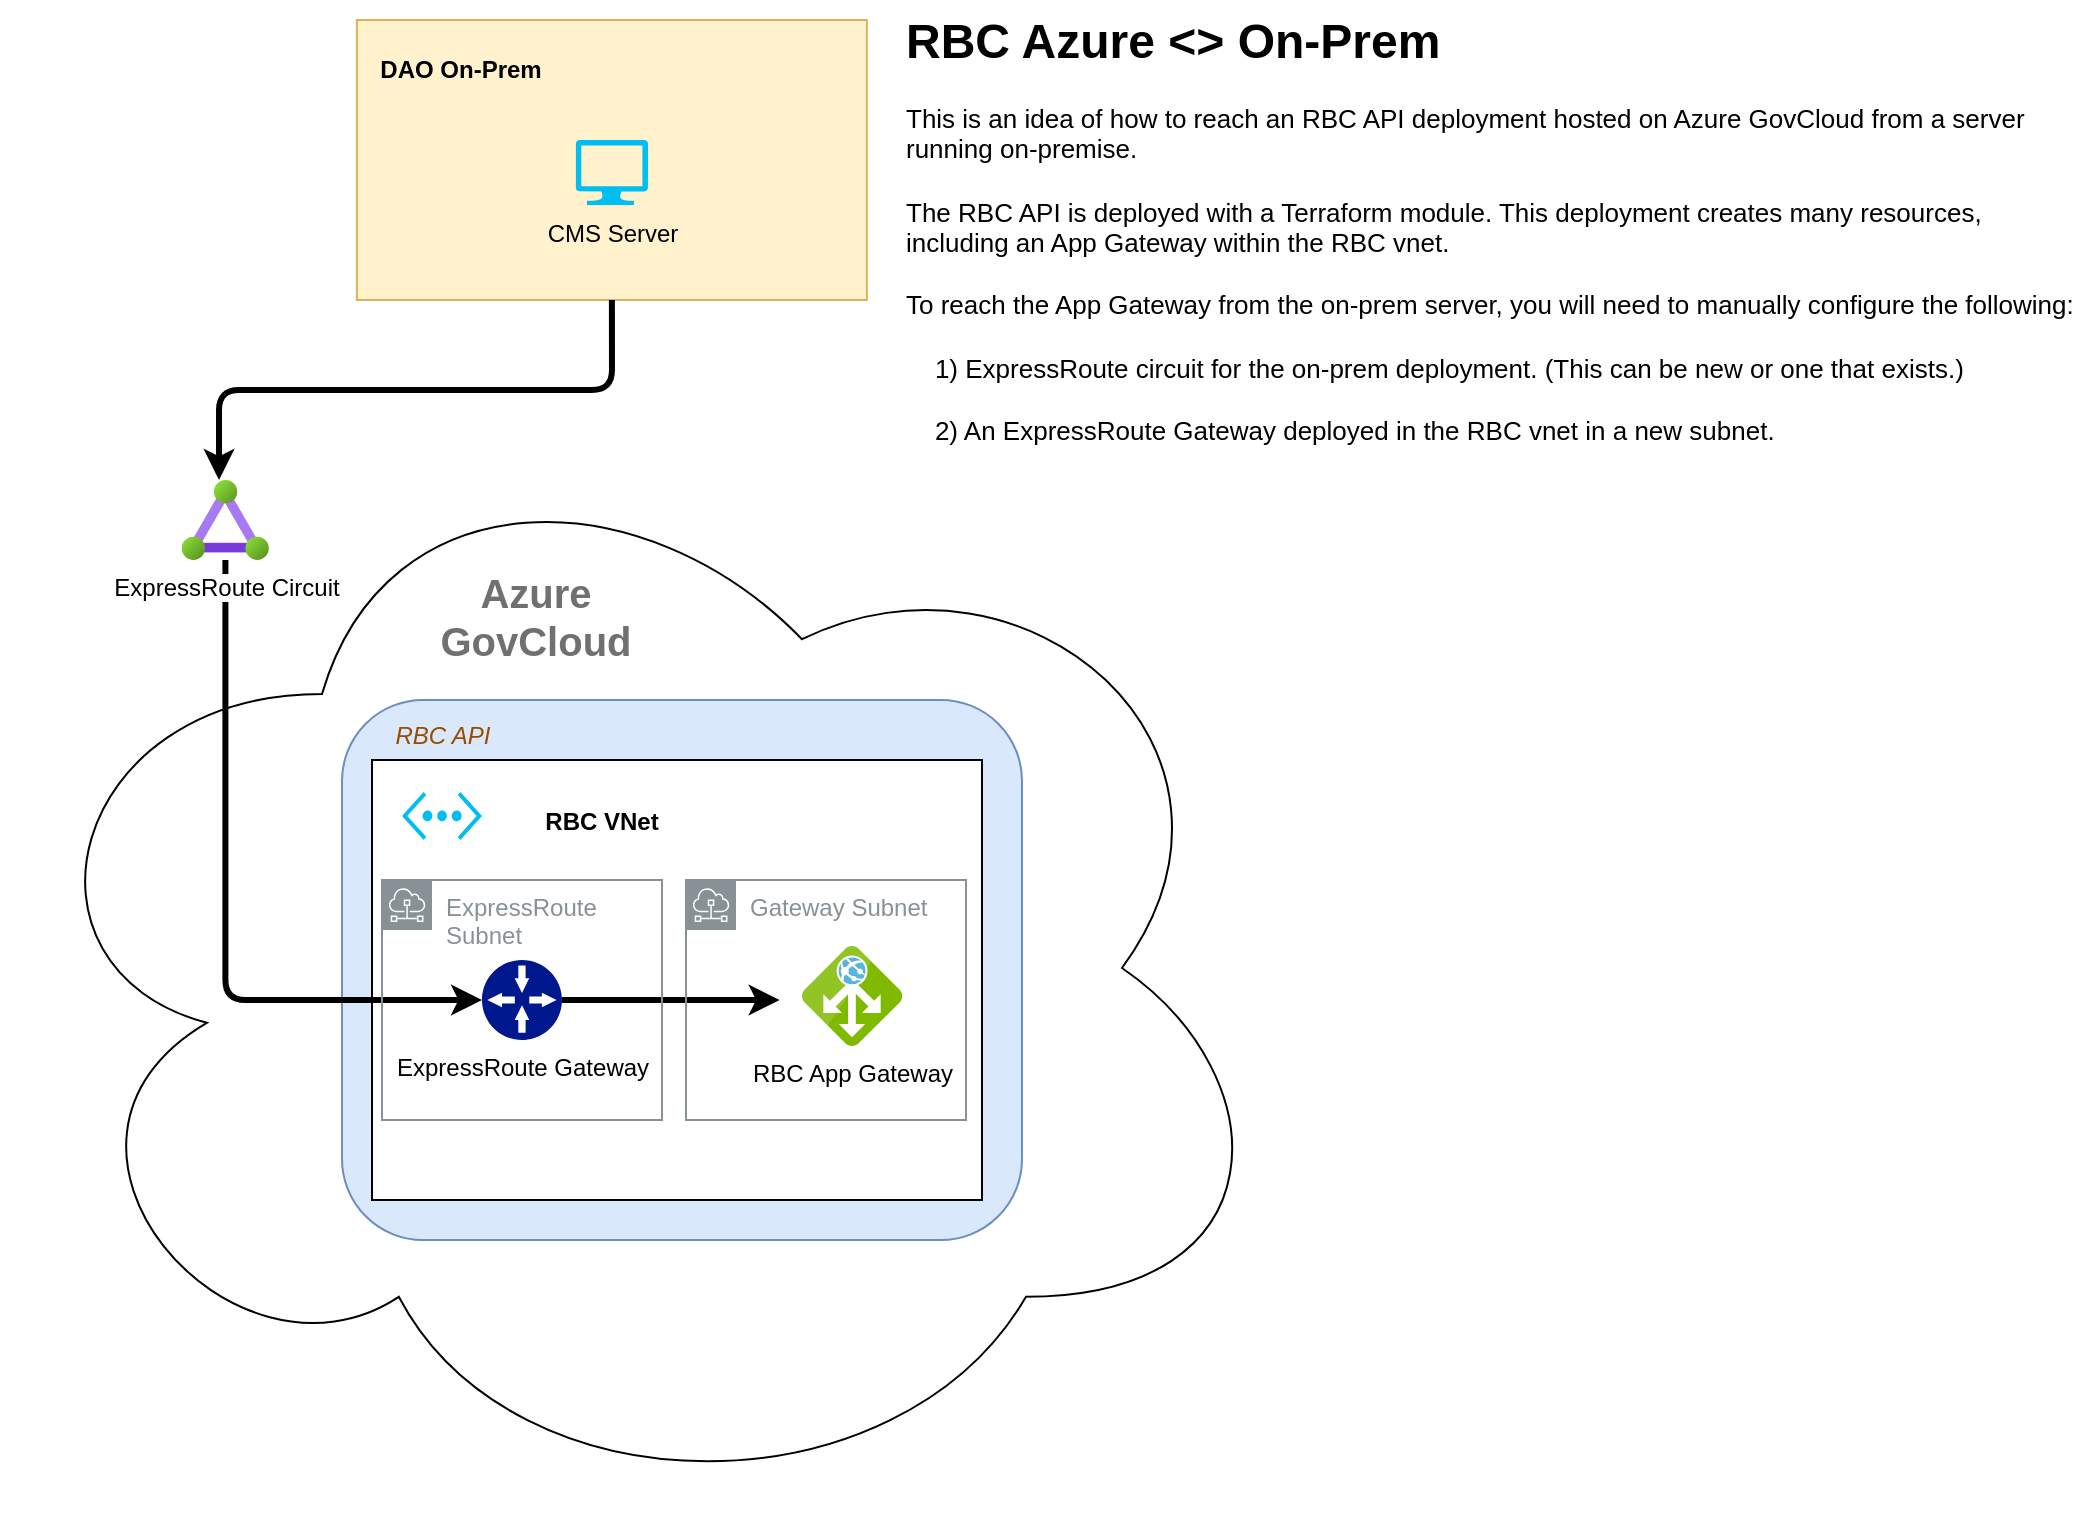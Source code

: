 <mxfile version="26.0.4">
  <diagram name="Page-1" id="822b0af5-4adb-64df-f703-e8dfc1f81529">
    <mxGraphModel dx="919" dy="1690" grid="1" gridSize="10" guides="1" tooltips="1" connect="1" arrows="1" fold="1" page="1" pageScale="1" pageWidth="1100" pageHeight="850" background="none" math="0" shadow="0">
      <root>
        <mxCell id="0" />
        <mxCell id="1" parent="0" />
        <mxCell id="gIgE7tI3_6TQe3j7vcs4-1" value="" style="ellipse;shape=cloud;whiteSpace=wrap;html=1;" vertex="1" parent="1">
          <mxGeometry x="250" y="180" width="640" height="548" as="geometry" />
        </mxCell>
        <mxCell id="gIgE7tI3_6TQe3j7vcs4-51" value="" style="rounded=1;whiteSpace=wrap;html=1;fillColor=#dae8fc;strokeColor=#6c8ebf;" vertex="1" parent="1">
          <mxGeometry x="420" y="320" width="340" height="270" as="geometry" />
        </mxCell>
        <mxCell id="gIgE7tI3_6TQe3j7vcs4-2" value="&lt;div&gt;Azure&lt;/div&gt;&lt;div&gt;GovCloud&lt;/div&gt;" style="text;html=1;align=center;verticalAlign=middle;whiteSpace=wrap;rounded=0;fontStyle=1;fontSize=20;fontColor=#707070;" vertex="1" parent="1">
          <mxGeometry x="427.45" y="260" width="180" height="35" as="geometry" />
        </mxCell>
        <mxCell id="gIgE7tI3_6TQe3j7vcs4-31" value="" style="rounded=0;whiteSpace=wrap;html=1;fillColor=#fff2cc;strokeColor=#d6b656;" vertex="1" parent="1">
          <mxGeometry x="427.45" y="-20" width="255" height="140" as="geometry" />
        </mxCell>
        <mxCell id="gIgE7tI3_6TQe3j7vcs4-32" value="DAO On-Prem" style="text;html=1;align=center;verticalAlign=middle;whiteSpace=wrap;rounded=0;fontStyle=1" vertex="1" parent="1">
          <mxGeometry x="437" y="-10" width="85" height="30" as="geometry" />
        </mxCell>
        <mxCell id="gIgE7tI3_6TQe3j7vcs4-47" value="" style="rounded=0;whiteSpace=wrap;html=1;" vertex="1" parent="1">
          <mxGeometry x="435" y="350" width="305" height="220" as="geometry" />
        </mxCell>
        <mxCell id="gIgE7tI3_6TQe3j7vcs4-43" value="CMS Server" style="verticalLabelPosition=bottom;html=1;verticalAlign=top;align=center;strokeColor=none;fillColor=#00BEF2;shape=mxgraph.azure.computer;pointerEvents=1;" vertex="1" parent="1">
          <mxGeometry x="536.9" y="40" width="36.11" height="32.5" as="geometry" />
        </mxCell>
        <mxCell id="gIgE7tI3_6TQe3j7vcs4-44" style="edgeStyle=orthogonalEdgeStyle;rounded=1;orthogonalLoop=1;jettySize=auto;html=1;exitX=0.5;exitY=1;exitDx=0;exitDy=0;entryX=0.429;entryY=0;entryDx=0;entryDy=0;entryPerimeter=0;curved=0;strokeWidth=3;" edge="1" parent="1" source="gIgE7tI3_6TQe3j7vcs4-31" target="gIgE7tI3_6TQe3j7vcs4-29">
          <mxGeometry relative="1" as="geometry" />
        </mxCell>
        <mxCell id="gIgE7tI3_6TQe3j7vcs4-45" style="edgeStyle=orthogonalEdgeStyle;rounded=1;orthogonalLoop=1;jettySize=auto;html=1;exitX=0;exitY=0.5;exitDx=0;exitDy=0;exitPerimeter=0;startArrow=classic;startFill=1;endArrow=none;endFill=0;curved=0;strokeWidth=3;" edge="1" parent="1" source="gIgE7tI3_6TQe3j7vcs4-39" target="gIgE7tI3_6TQe3j7vcs4-29">
          <mxGeometry relative="1" as="geometry" />
        </mxCell>
        <mxCell id="gIgE7tI3_6TQe3j7vcs4-46" style="edgeStyle=orthogonalEdgeStyle;rounded=0;orthogonalLoop=1;jettySize=auto;html=1;exitX=1;exitY=0.5;exitDx=0;exitDy=0;exitPerimeter=0;strokeWidth=3;" edge="1" parent="1" source="gIgE7tI3_6TQe3j7vcs4-39">
          <mxGeometry relative="1" as="geometry">
            <mxPoint x="638.82" y="470" as="targetPoint" />
          </mxGeometry>
        </mxCell>
        <mxCell id="gIgE7tI3_6TQe3j7vcs4-48" value="" style="verticalLabelPosition=bottom;html=1;verticalAlign=top;align=center;strokeColor=none;fillColor=#00BEF2;shape=mxgraph.azure.virtual_network;pointerEvents=1;" vertex="1" parent="1">
          <mxGeometry x="450" y="366" width="40" height="24" as="geometry" />
        </mxCell>
        <mxCell id="gIgE7tI3_6TQe3j7vcs4-50" value="RBC VNet" style="text;html=1;align=center;verticalAlign=middle;whiteSpace=wrap;rounded=0;fontStyle=1" vertex="1" parent="1">
          <mxGeometry x="500" y="366" width="100" height="30" as="geometry" />
        </mxCell>
        <mxCell id="gIgE7tI3_6TQe3j7vcs4-52" value="RBC API" style="text;html=1;align=center;verticalAlign=middle;whiteSpace=wrap;rounded=0;fontStyle=2;fontColor=#994C00;" vertex="1" parent="1">
          <mxGeometry x="383.5" y="323" width="173" height="30" as="geometry" />
        </mxCell>
        <mxCell id="gIgE7tI3_6TQe3j7vcs4-29" value="&lt;span style=&quot;background-color: light-dark(#ffffff, var(--ge-dark-color, #121212));&quot;&gt;ExpressRoute Circuit&lt;/span&gt;" style="image;aspect=fixed;html=1;points=[];align=center;fontSize=12;image=img/lib/azure2/networking/ExpressRoute_Circuits.svg;" vertex="1" parent="1">
          <mxGeometry x="339.75" y="210" width="43.75" height="40" as="geometry" />
        </mxCell>
        <mxCell id="gIgE7tI3_6TQe3j7vcs4-54" value="&lt;h1 style=&quot;margin-top: 0px;&quot;&gt;RBC Azure &amp;lt;&amp;gt; On-Prem&lt;/h1&gt;&lt;div&gt;&lt;font style=&quot;font-size: 13px;&quot;&gt;This is an idea of how to reach an RBC API deployment hosted on Azure GovCloud from a server running on-premise.&lt;/font&gt;&lt;/div&gt;&lt;div&gt;&lt;font style=&quot;font-size: 13px;&quot;&gt;&lt;br&gt;&lt;/font&gt;&lt;/div&gt;&lt;div&gt;&lt;font style=&quot;font-size: 13px;&quot;&gt;The RBC API is deployed with a Terraform module. This deployment creates many resources, including an App Gateway within the RBC vnet.&lt;/font&gt;&lt;/div&gt;&lt;div&gt;&lt;font style=&quot;font-size: 13px;&quot;&gt;&lt;br&gt;&lt;/font&gt;&lt;/div&gt;&lt;div&gt;&lt;font style=&quot;font-size: 13px;&quot;&gt;To reach the App Gateway from the on-prem server, you will need to manually configure the following:&lt;/font&gt;&lt;/div&gt;&lt;div&gt;&lt;font style=&quot;font-size: 13px;&quot;&gt;&lt;br&gt;&lt;/font&gt;&lt;/div&gt;&lt;div&gt;&lt;font style=&quot;font-size: 13px;&quot;&gt;&amp;nbsp;&amp;nbsp;&amp;nbsp; 1) ExpressRoute circuit for the on-prem deployment. (This can be new or one that exists.)&lt;/font&gt;&lt;/div&gt;&lt;div&gt;&lt;font style=&quot;font-size: 13px;&quot;&gt;&lt;br&gt;&lt;/font&gt;&lt;/div&gt;&lt;div&gt;&lt;font style=&quot;font-size: 13px;&quot;&gt;&amp;nbsp;&amp;nbsp;&amp;nbsp; 2) An ExpressRoute Gateway deployed in the RBC vnet in a new subnet.&lt;br&gt;&lt;/font&gt;&lt;/div&gt;" style="text;html=1;whiteSpace=wrap;overflow=hidden;rounded=0;" vertex="1" parent="1">
          <mxGeometry x="700" y="-30" width="590" height="330" as="geometry" />
        </mxCell>
        <mxCell id="gIgE7tI3_6TQe3j7vcs4-41" value="" style="group;strokeColor=#FFE599;" vertex="1" connectable="0" parent="1">
          <mxGeometry x="440" y="410" width="140" height="120" as="geometry" />
        </mxCell>
        <mxCell id="gIgE7tI3_6TQe3j7vcs4-38" value="&lt;div&gt;ExpressRoute Subnet&lt;/div&gt;" style="sketch=0;outlineConnect=0;gradientColor=none;html=1;whiteSpace=wrap;fontSize=12;fontStyle=0;shape=mxgraph.aws4.group;grIcon=mxgraph.aws4.group_subnet;strokeColor=#879196;fillColor=none;verticalAlign=top;align=left;spacingLeft=30;fontColor=#879196;dashed=0;" vertex="1" parent="gIgE7tI3_6TQe3j7vcs4-41">
          <mxGeometry width="140" height="120" as="geometry" />
        </mxCell>
        <mxCell id="gIgE7tI3_6TQe3j7vcs4-39" value="ExpressRoute Gateway" style="sketch=0;aspect=fixed;pointerEvents=1;shadow=0;dashed=0;html=1;strokeColor=none;labelPosition=center;verticalLabelPosition=bottom;verticalAlign=top;align=center;fillColor=#00188D;shape=mxgraph.mscae.enterprise.gateway" vertex="1" parent="gIgE7tI3_6TQe3j7vcs4-41">
          <mxGeometry x="50" y="40" width="40" height="40" as="geometry" />
        </mxCell>
        <mxCell id="gIgE7tI3_6TQe3j7vcs4-35" value="Gateway Subnet" style="sketch=0;outlineConnect=0;gradientColor=none;html=1;whiteSpace=wrap;fontSize=12;fontStyle=0;shape=mxgraph.aws4.group;grIcon=mxgraph.aws4.group_subnet;strokeColor=#879196;fillColor=none;verticalAlign=top;align=left;spacingLeft=30;fontColor=#879196;dashed=0;" vertex="1" parent="1">
          <mxGeometry x="592" y="410" width="140" height="120" as="geometry" />
        </mxCell>
        <mxCell id="gIgE7tI3_6TQe3j7vcs4-34" value="RBC App Gateway" style="image;sketch=0;aspect=fixed;html=1;points=[];align=center;fontSize=12;image=img/lib/mscae/Application_Gateway.svg;" vertex="1" parent="1">
          <mxGeometry x="650" y="443" width="50" height="50" as="geometry" />
        </mxCell>
      </root>
    </mxGraphModel>
  </diagram>
</mxfile>
